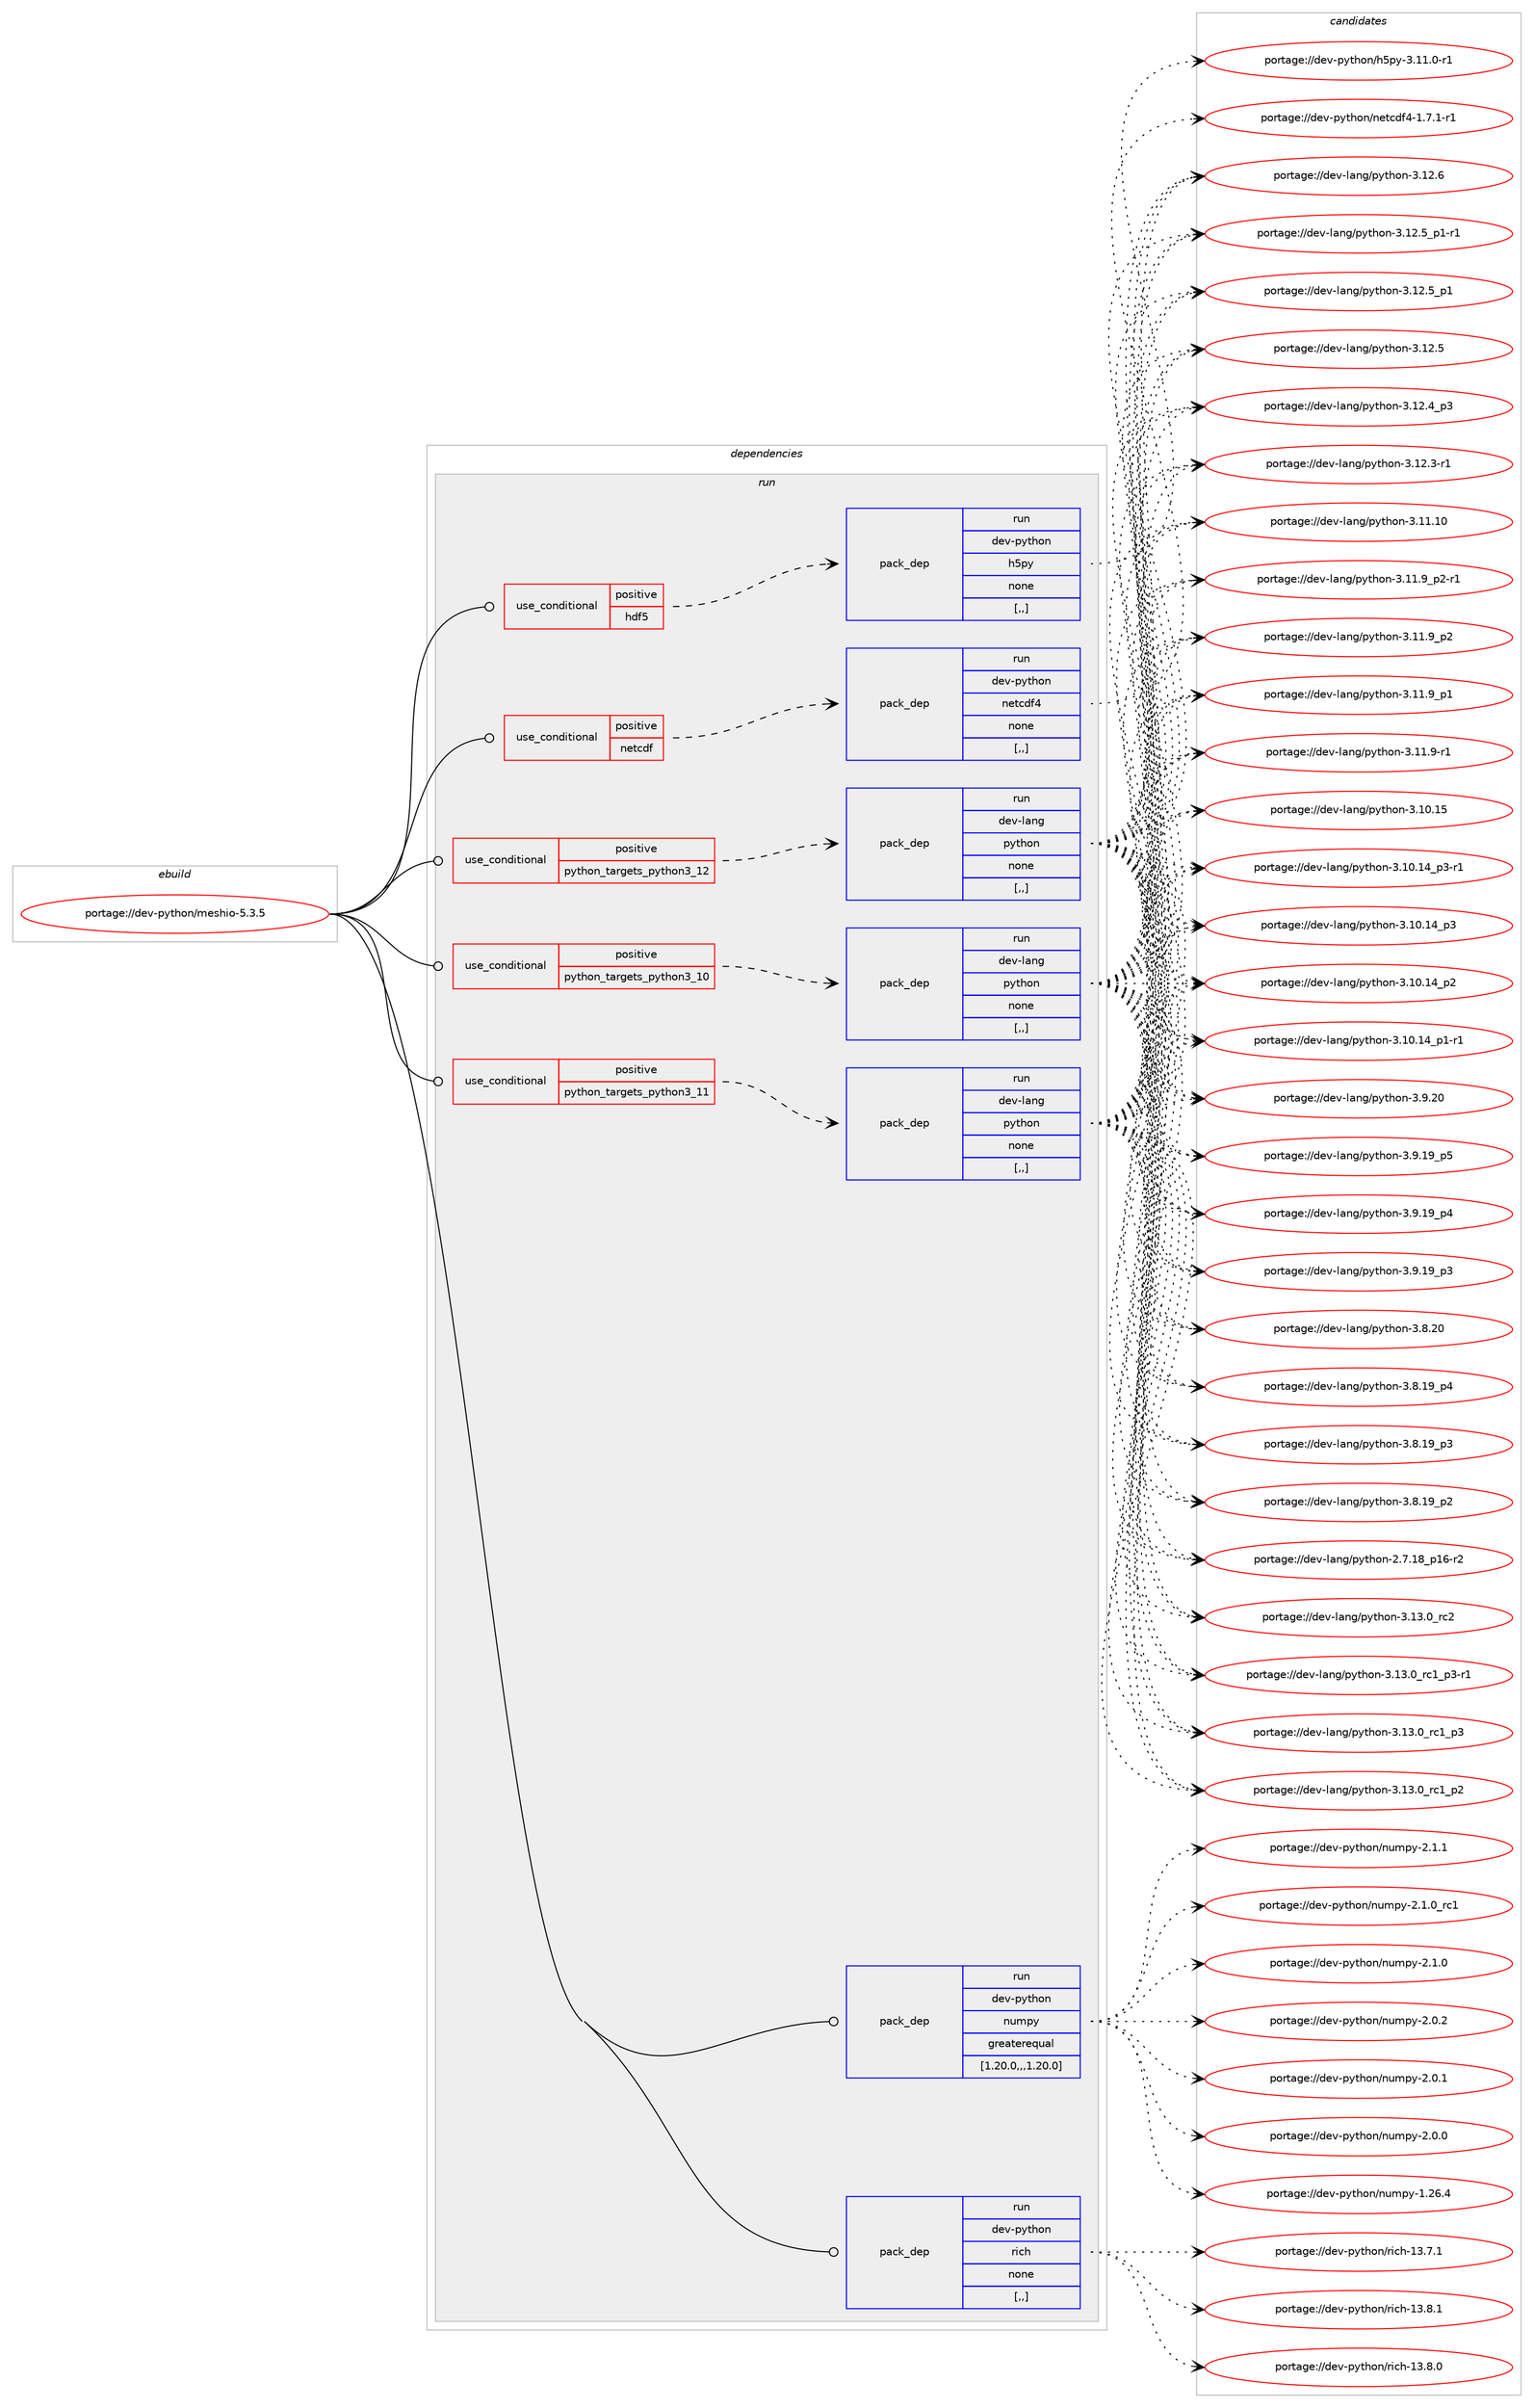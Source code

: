 digraph prolog {

# *************
# Graph options
# *************

newrank=true;
concentrate=true;
compound=true;
graph [rankdir=LR,fontname=Helvetica,fontsize=10,ranksep=1.5];#, ranksep=2.5, nodesep=0.2];
edge  [arrowhead=vee];
node  [fontname=Helvetica,fontsize=10];

# **********
# The ebuild
# **********

subgraph cluster_leftcol {
color=gray;
label=<<i>ebuild</i>>;
id [label="portage://dev-python/meshio-5.3.5", color=red, width=4, href="../dev-python/meshio-5.3.5.svg"];
}

# ****************
# The dependencies
# ****************

subgraph cluster_midcol {
color=gray;
label=<<i>dependencies</i>>;
subgraph cluster_compile {
fillcolor="#eeeeee";
style=filled;
label=<<i>compile</i>>;
}
subgraph cluster_compileandrun {
fillcolor="#eeeeee";
style=filled;
label=<<i>compile and run</i>>;
}
subgraph cluster_run {
fillcolor="#eeeeee";
style=filled;
label=<<i>run</i>>;
subgraph cond165114 {
dependency645552 [label=<<TABLE BORDER="0" CELLBORDER="1" CELLSPACING="0" CELLPADDING="4"><TR><TD ROWSPAN="3" CELLPADDING="10">use_conditional</TD></TR><TR><TD>positive</TD></TR><TR><TD>hdf5</TD></TR></TABLE>>, shape=none, color=red];
subgraph pack475619 {
dependency645553 [label=<<TABLE BORDER="0" CELLBORDER="1" CELLSPACING="0" CELLPADDING="4" WIDTH="220"><TR><TD ROWSPAN="6" CELLPADDING="30">pack_dep</TD></TR><TR><TD WIDTH="110">run</TD></TR><TR><TD>dev-python</TD></TR><TR><TD>h5py</TD></TR><TR><TD>none</TD></TR><TR><TD>[,,]</TD></TR></TABLE>>, shape=none, color=blue];
}
dependency645552:e -> dependency645553:w [weight=20,style="dashed",arrowhead="vee"];
}
id:e -> dependency645552:w [weight=20,style="solid",arrowhead="odot"];
subgraph cond165115 {
dependency645554 [label=<<TABLE BORDER="0" CELLBORDER="1" CELLSPACING="0" CELLPADDING="4"><TR><TD ROWSPAN="3" CELLPADDING="10">use_conditional</TD></TR><TR><TD>positive</TD></TR><TR><TD>netcdf</TD></TR></TABLE>>, shape=none, color=red];
subgraph pack475620 {
dependency645555 [label=<<TABLE BORDER="0" CELLBORDER="1" CELLSPACING="0" CELLPADDING="4" WIDTH="220"><TR><TD ROWSPAN="6" CELLPADDING="30">pack_dep</TD></TR><TR><TD WIDTH="110">run</TD></TR><TR><TD>dev-python</TD></TR><TR><TD>netcdf4</TD></TR><TR><TD>none</TD></TR><TR><TD>[,,]</TD></TR></TABLE>>, shape=none, color=blue];
}
dependency645554:e -> dependency645555:w [weight=20,style="dashed",arrowhead="vee"];
}
id:e -> dependency645554:w [weight=20,style="solid",arrowhead="odot"];
subgraph cond165116 {
dependency645556 [label=<<TABLE BORDER="0" CELLBORDER="1" CELLSPACING="0" CELLPADDING="4"><TR><TD ROWSPAN="3" CELLPADDING="10">use_conditional</TD></TR><TR><TD>positive</TD></TR><TR><TD>python_targets_python3_10</TD></TR></TABLE>>, shape=none, color=red];
subgraph pack475621 {
dependency645557 [label=<<TABLE BORDER="0" CELLBORDER="1" CELLSPACING="0" CELLPADDING="4" WIDTH="220"><TR><TD ROWSPAN="6" CELLPADDING="30">pack_dep</TD></TR><TR><TD WIDTH="110">run</TD></TR><TR><TD>dev-lang</TD></TR><TR><TD>python</TD></TR><TR><TD>none</TD></TR><TR><TD>[,,]</TD></TR></TABLE>>, shape=none, color=blue];
}
dependency645556:e -> dependency645557:w [weight=20,style="dashed",arrowhead="vee"];
}
id:e -> dependency645556:w [weight=20,style="solid",arrowhead="odot"];
subgraph cond165117 {
dependency645558 [label=<<TABLE BORDER="0" CELLBORDER="1" CELLSPACING="0" CELLPADDING="4"><TR><TD ROWSPAN="3" CELLPADDING="10">use_conditional</TD></TR><TR><TD>positive</TD></TR><TR><TD>python_targets_python3_11</TD></TR></TABLE>>, shape=none, color=red];
subgraph pack475622 {
dependency645559 [label=<<TABLE BORDER="0" CELLBORDER="1" CELLSPACING="0" CELLPADDING="4" WIDTH="220"><TR><TD ROWSPAN="6" CELLPADDING="30">pack_dep</TD></TR><TR><TD WIDTH="110">run</TD></TR><TR><TD>dev-lang</TD></TR><TR><TD>python</TD></TR><TR><TD>none</TD></TR><TR><TD>[,,]</TD></TR></TABLE>>, shape=none, color=blue];
}
dependency645558:e -> dependency645559:w [weight=20,style="dashed",arrowhead="vee"];
}
id:e -> dependency645558:w [weight=20,style="solid",arrowhead="odot"];
subgraph cond165118 {
dependency645560 [label=<<TABLE BORDER="0" CELLBORDER="1" CELLSPACING="0" CELLPADDING="4"><TR><TD ROWSPAN="3" CELLPADDING="10">use_conditional</TD></TR><TR><TD>positive</TD></TR><TR><TD>python_targets_python3_12</TD></TR></TABLE>>, shape=none, color=red];
subgraph pack475623 {
dependency645561 [label=<<TABLE BORDER="0" CELLBORDER="1" CELLSPACING="0" CELLPADDING="4" WIDTH="220"><TR><TD ROWSPAN="6" CELLPADDING="30">pack_dep</TD></TR><TR><TD WIDTH="110">run</TD></TR><TR><TD>dev-lang</TD></TR><TR><TD>python</TD></TR><TR><TD>none</TD></TR><TR><TD>[,,]</TD></TR></TABLE>>, shape=none, color=blue];
}
dependency645560:e -> dependency645561:w [weight=20,style="dashed",arrowhead="vee"];
}
id:e -> dependency645560:w [weight=20,style="solid",arrowhead="odot"];
subgraph pack475624 {
dependency645562 [label=<<TABLE BORDER="0" CELLBORDER="1" CELLSPACING="0" CELLPADDING="4" WIDTH="220"><TR><TD ROWSPAN="6" CELLPADDING="30">pack_dep</TD></TR><TR><TD WIDTH="110">run</TD></TR><TR><TD>dev-python</TD></TR><TR><TD>numpy</TD></TR><TR><TD>greaterequal</TD></TR><TR><TD>[1.20.0,,,1.20.0]</TD></TR></TABLE>>, shape=none, color=blue];
}
id:e -> dependency645562:w [weight=20,style="solid",arrowhead="odot"];
subgraph pack475625 {
dependency645563 [label=<<TABLE BORDER="0" CELLBORDER="1" CELLSPACING="0" CELLPADDING="4" WIDTH="220"><TR><TD ROWSPAN="6" CELLPADDING="30">pack_dep</TD></TR><TR><TD WIDTH="110">run</TD></TR><TR><TD>dev-python</TD></TR><TR><TD>rich</TD></TR><TR><TD>none</TD></TR><TR><TD>[,,]</TD></TR></TABLE>>, shape=none, color=blue];
}
id:e -> dependency645563:w [weight=20,style="solid",arrowhead="odot"];
}
}

# **************
# The candidates
# **************

subgraph cluster_choices {
rank=same;
color=gray;
label=<<i>candidates</i>>;

subgraph choice475619 {
color=black;
nodesep=1;
choice100101118451121211161041111104710453112121455146494946484511449 [label="portage://dev-python/h5py-3.11.0-r1", color=red, width=4,href="../dev-python/h5py-3.11.0-r1.svg"];
dependency645553:e -> choice100101118451121211161041111104710453112121455146494946484511449:w [style=dotted,weight="100"];
}
subgraph choice475620 {
color=black;
nodesep=1;
choice100101118451121211161041111104711010111699100102524549465546494511449 [label="portage://dev-python/netcdf4-1.7.1-r1", color=red, width=4,href="../dev-python/netcdf4-1.7.1-r1.svg"];
dependency645555:e -> choice100101118451121211161041111104711010111699100102524549465546494511449:w [style=dotted,weight="100"];
}
subgraph choice475621 {
color=black;
nodesep=1;
choice10010111845108971101034711212111610411111045514649514648951149950 [label="portage://dev-lang/python-3.13.0_rc2", color=red, width=4,href="../dev-lang/python-3.13.0_rc2.svg"];
choice1001011184510897110103471121211161041111104551464951464895114994995112514511449 [label="portage://dev-lang/python-3.13.0_rc1_p3-r1", color=red, width=4,href="../dev-lang/python-3.13.0_rc1_p3-r1.svg"];
choice100101118451089711010347112121116104111110455146495146489511499499511251 [label="portage://dev-lang/python-3.13.0_rc1_p3", color=red, width=4,href="../dev-lang/python-3.13.0_rc1_p3.svg"];
choice100101118451089711010347112121116104111110455146495146489511499499511250 [label="portage://dev-lang/python-3.13.0_rc1_p2", color=red, width=4,href="../dev-lang/python-3.13.0_rc1_p2.svg"];
choice10010111845108971101034711212111610411111045514649504654 [label="portage://dev-lang/python-3.12.6", color=red, width=4,href="../dev-lang/python-3.12.6.svg"];
choice1001011184510897110103471121211161041111104551464950465395112494511449 [label="portage://dev-lang/python-3.12.5_p1-r1", color=red, width=4,href="../dev-lang/python-3.12.5_p1-r1.svg"];
choice100101118451089711010347112121116104111110455146495046539511249 [label="portage://dev-lang/python-3.12.5_p1", color=red, width=4,href="../dev-lang/python-3.12.5_p1.svg"];
choice10010111845108971101034711212111610411111045514649504653 [label="portage://dev-lang/python-3.12.5", color=red, width=4,href="../dev-lang/python-3.12.5.svg"];
choice100101118451089711010347112121116104111110455146495046529511251 [label="portage://dev-lang/python-3.12.4_p3", color=red, width=4,href="../dev-lang/python-3.12.4_p3.svg"];
choice100101118451089711010347112121116104111110455146495046514511449 [label="portage://dev-lang/python-3.12.3-r1", color=red, width=4,href="../dev-lang/python-3.12.3-r1.svg"];
choice1001011184510897110103471121211161041111104551464949464948 [label="portage://dev-lang/python-3.11.10", color=red, width=4,href="../dev-lang/python-3.11.10.svg"];
choice1001011184510897110103471121211161041111104551464949465795112504511449 [label="portage://dev-lang/python-3.11.9_p2-r1", color=red, width=4,href="../dev-lang/python-3.11.9_p2-r1.svg"];
choice100101118451089711010347112121116104111110455146494946579511250 [label="portage://dev-lang/python-3.11.9_p2", color=red, width=4,href="../dev-lang/python-3.11.9_p2.svg"];
choice100101118451089711010347112121116104111110455146494946579511249 [label="portage://dev-lang/python-3.11.9_p1", color=red, width=4,href="../dev-lang/python-3.11.9_p1.svg"];
choice100101118451089711010347112121116104111110455146494946574511449 [label="portage://dev-lang/python-3.11.9-r1", color=red, width=4,href="../dev-lang/python-3.11.9-r1.svg"];
choice1001011184510897110103471121211161041111104551464948464953 [label="portage://dev-lang/python-3.10.15", color=red, width=4,href="../dev-lang/python-3.10.15.svg"];
choice100101118451089711010347112121116104111110455146494846495295112514511449 [label="portage://dev-lang/python-3.10.14_p3-r1", color=red, width=4,href="../dev-lang/python-3.10.14_p3-r1.svg"];
choice10010111845108971101034711212111610411111045514649484649529511251 [label="portage://dev-lang/python-3.10.14_p3", color=red, width=4,href="../dev-lang/python-3.10.14_p3.svg"];
choice10010111845108971101034711212111610411111045514649484649529511250 [label="portage://dev-lang/python-3.10.14_p2", color=red, width=4,href="../dev-lang/python-3.10.14_p2.svg"];
choice100101118451089711010347112121116104111110455146494846495295112494511449 [label="portage://dev-lang/python-3.10.14_p1-r1", color=red, width=4,href="../dev-lang/python-3.10.14_p1-r1.svg"];
choice10010111845108971101034711212111610411111045514657465048 [label="portage://dev-lang/python-3.9.20", color=red, width=4,href="../dev-lang/python-3.9.20.svg"];
choice100101118451089711010347112121116104111110455146574649579511253 [label="portage://dev-lang/python-3.9.19_p5", color=red, width=4,href="../dev-lang/python-3.9.19_p5.svg"];
choice100101118451089711010347112121116104111110455146574649579511252 [label="portage://dev-lang/python-3.9.19_p4", color=red, width=4,href="../dev-lang/python-3.9.19_p4.svg"];
choice100101118451089711010347112121116104111110455146574649579511251 [label="portage://dev-lang/python-3.9.19_p3", color=red, width=4,href="../dev-lang/python-3.9.19_p3.svg"];
choice10010111845108971101034711212111610411111045514656465048 [label="portage://dev-lang/python-3.8.20", color=red, width=4,href="../dev-lang/python-3.8.20.svg"];
choice100101118451089711010347112121116104111110455146564649579511252 [label="portage://dev-lang/python-3.8.19_p4", color=red, width=4,href="../dev-lang/python-3.8.19_p4.svg"];
choice100101118451089711010347112121116104111110455146564649579511251 [label="portage://dev-lang/python-3.8.19_p3", color=red, width=4,href="../dev-lang/python-3.8.19_p3.svg"];
choice100101118451089711010347112121116104111110455146564649579511250 [label="portage://dev-lang/python-3.8.19_p2", color=red, width=4,href="../dev-lang/python-3.8.19_p2.svg"];
choice100101118451089711010347112121116104111110455046554649569511249544511450 [label="portage://dev-lang/python-2.7.18_p16-r2", color=red, width=4,href="../dev-lang/python-2.7.18_p16-r2.svg"];
dependency645557:e -> choice10010111845108971101034711212111610411111045514649514648951149950:w [style=dotted,weight="100"];
dependency645557:e -> choice1001011184510897110103471121211161041111104551464951464895114994995112514511449:w [style=dotted,weight="100"];
dependency645557:e -> choice100101118451089711010347112121116104111110455146495146489511499499511251:w [style=dotted,weight="100"];
dependency645557:e -> choice100101118451089711010347112121116104111110455146495146489511499499511250:w [style=dotted,weight="100"];
dependency645557:e -> choice10010111845108971101034711212111610411111045514649504654:w [style=dotted,weight="100"];
dependency645557:e -> choice1001011184510897110103471121211161041111104551464950465395112494511449:w [style=dotted,weight="100"];
dependency645557:e -> choice100101118451089711010347112121116104111110455146495046539511249:w [style=dotted,weight="100"];
dependency645557:e -> choice10010111845108971101034711212111610411111045514649504653:w [style=dotted,weight="100"];
dependency645557:e -> choice100101118451089711010347112121116104111110455146495046529511251:w [style=dotted,weight="100"];
dependency645557:e -> choice100101118451089711010347112121116104111110455146495046514511449:w [style=dotted,weight="100"];
dependency645557:e -> choice1001011184510897110103471121211161041111104551464949464948:w [style=dotted,weight="100"];
dependency645557:e -> choice1001011184510897110103471121211161041111104551464949465795112504511449:w [style=dotted,weight="100"];
dependency645557:e -> choice100101118451089711010347112121116104111110455146494946579511250:w [style=dotted,weight="100"];
dependency645557:e -> choice100101118451089711010347112121116104111110455146494946579511249:w [style=dotted,weight="100"];
dependency645557:e -> choice100101118451089711010347112121116104111110455146494946574511449:w [style=dotted,weight="100"];
dependency645557:e -> choice1001011184510897110103471121211161041111104551464948464953:w [style=dotted,weight="100"];
dependency645557:e -> choice100101118451089711010347112121116104111110455146494846495295112514511449:w [style=dotted,weight="100"];
dependency645557:e -> choice10010111845108971101034711212111610411111045514649484649529511251:w [style=dotted,weight="100"];
dependency645557:e -> choice10010111845108971101034711212111610411111045514649484649529511250:w [style=dotted,weight="100"];
dependency645557:e -> choice100101118451089711010347112121116104111110455146494846495295112494511449:w [style=dotted,weight="100"];
dependency645557:e -> choice10010111845108971101034711212111610411111045514657465048:w [style=dotted,weight="100"];
dependency645557:e -> choice100101118451089711010347112121116104111110455146574649579511253:w [style=dotted,weight="100"];
dependency645557:e -> choice100101118451089711010347112121116104111110455146574649579511252:w [style=dotted,weight="100"];
dependency645557:e -> choice100101118451089711010347112121116104111110455146574649579511251:w [style=dotted,weight="100"];
dependency645557:e -> choice10010111845108971101034711212111610411111045514656465048:w [style=dotted,weight="100"];
dependency645557:e -> choice100101118451089711010347112121116104111110455146564649579511252:w [style=dotted,weight="100"];
dependency645557:e -> choice100101118451089711010347112121116104111110455146564649579511251:w [style=dotted,weight="100"];
dependency645557:e -> choice100101118451089711010347112121116104111110455146564649579511250:w [style=dotted,weight="100"];
dependency645557:e -> choice100101118451089711010347112121116104111110455046554649569511249544511450:w [style=dotted,weight="100"];
}
subgraph choice475622 {
color=black;
nodesep=1;
choice10010111845108971101034711212111610411111045514649514648951149950 [label="portage://dev-lang/python-3.13.0_rc2", color=red, width=4,href="../dev-lang/python-3.13.0_rc2.svg"];
choice1001011184510897110103471121211161041111104551464951464895114994995112514511449 [label="portage://dev-lang/python-3.13.0_rc1_p3-r1", color=red, width=4,href="../dev-lang/python-3.13.0_rc1_p3-r1.svg"];
choice100101118451089711010347112121116104111110455146495146489511499499511251 [label="portage://dev-lang/python-3.13.0_rc1_p3", color=red, width=4,href="../dev-lang/python-3.13.0_rc1_p3.svg"];
choice100101118451089711010347112121116104111110455146495146489511499499511250 [label="portage://dev-lang/python-3.13.0_rc1_p2", color=red, width=4,href="../dev-lang/python-3.13.0_rc1_p2.svg"];
choice10010111845108971101034711212111610411111045514649504654 [label="portage://dev-lang/python-3.12.6", color=red, width=4,href="../dev-lang/python-3.12.6.svg"];
choice1001011184510897110103471121211161041111104551464950465395112494511449 [label="portage://dev-lang/python-3.12.5_p1-r1", color=red, width=4,href="../dev-lang/python-3.12.5_p1-r1.svg"];
choice100101118451089711010347112121116104111110455146495046539511249 [label="portage://dev-lang/python-3.12.5_p1", color=red, width=4,href="../dev-lang/python-3.12.5_p1.svg"];
choice10010111845108971101034711212111610411111045514649504653 [label="portage://dev-lang/python-3.12.5", color=red, width=4,href="../dev-lang/python-3.12.5.svg"];
choice100101118451089711010347112121116104111110455146495046529511251 [label="portage://dev-lang/python-3.12.4_p3", color=red, width=4,href="../dev-lang/python-3.12.4_p3.svg"];
choice100101118451089711010347112121116104111110455146495046514511449 [label="portage://dev-lang/python-3.12.3-r1", color=red, width=4,href="../dev-lang/python-3.12.3-r1.svg"];
choice1001011184510897110103471121211161041111104551464949464948 [label="portage://dev-lang/python-3.11.10", color=red, width=4,href="../dev-lang/python-3.11.10.svg"];
choice1001011184510897110103471121211161041111104551464949465795112504511449 [label="portage://dev-lang/python-3.11.9_p2-r1", color=red, width=4,href="../dev-lang/python-3.11.9_p2-r1.svg"];
choice100101118451089711010347112121116104111110455146494946579511250 [label="portage://dev-lang/python-3.11.9_p2", color=red, width=4,href="../dev-lang/python-3.11.9_p2.svg"];
choice100101118451089711010347112121116104111110455146494946579511249 [label="portage://dev-lang/python-3.11.9_p1", color=red, width=4,href="../dev-lang/python-3.11.9_p1.svg"];
choice100101118451089711010347112121116104111110455146494946574511449 [label="portage://dev-lang/python-3.11.9-r1", color=red, width=4,href="../dev-lang/python-3.11.9-r1.svg"];
choice1001011184510897110103471121211161041111104551464948464953 [label="portage://dev-lang/python-3.10.15", color=red, width=4,href="../dev-lang/python-3.10.15.svg"];
choice100101118451089711010347112121116104111110455146494846495295112514511449 [label="portage://dev-lang/python-3.10.14_p3-r1", color=red, width=4,href="../dev-lang/python-3.10.14_p3-r1.svg"];
choice10010111845108971101034711212111610411111045514649484649529511251 [label="portage://dev-lang/python-3.10.14_p3", color=red, width=4,href="../dev-lang/python-3.10.14_p3.svg"];
choice10010111845108971101034711212111610411111045514649484649529511250 [label="portage://dev-lang/python-3.10.14_p2", color=red, width=4,href="../dev-lang/python-3.10.14_p2.svg"];
choice100101118451089711010347112121116104111110455146494846495295112494511449 [label="portage://dev-lang/python-3.10.14_p1-r1", color=red, width=4,href="../dev-lang/python-3.10.14_p1-r1.svg"];
choice10010111845108971101034711212111610411111045514657465048 [label="portage://dev-lang/python-3.9.20", color=red, width=4,href="../dev-lang/python-3.9.20.svg"];
choice100101118451089711010347112121116104111110455146574649579511253 [label="portage://dev-lang/python-3.9.19_p5", color=red, width=4,href="../dev-lang/python-3.9.19_p5.svg"];
choice100101118451089711010347112121116104111110455146574649579511252 [label="portage://dev-lang/python-3.9.19_p4", color=red, width=4,href="../dev-lang/python-3.9.19_p4.svg"];
choice100101118451089711010347112121116104111110455146574649579511251 [label="portage://dev-lang/python-3.9.19_p3", color=red, width=4,href="../dev-lang/python-3.9.19_p3.svg"];
choice10010111845108971101034711212111610411111045514656465048 [label="portage://dev-lang/python-3.8.20", color=red, width=4,href="../dev-lang/python-3.8.20.svg"];
choice100101118451089711010347112121116104111110455146564649579511252 [label="portage://dev-lang/python-3.8.19_p4", color=red, width=4,href="../dev-lang/python-3.8.19_p4.svg"];
choice100101118451089711010347112121116104111110455146564649579511251 [label="portage://dev-lang/python-3.8.19_p3", color=red, width=4,href="../dev-lang/python-3.8.19_p3.svg"];
choice100101118451089711010347112121116104111110455146564649579511250 [label="portage://dev-lang/python-3.8.19_p2", color=red, width=4,href="../dev-lang/python-3.8.19_p2.svg"];
choice100101118451089711010347112121116104111110455046554649569511249544511450 [label="portage://dev-lang/python-2.7.18_p16-r2", color=red, width=4,href="../dev-lang/python-2.7.18_p16-r2.svg"];
dependency645559:e -> choice10010111845108971101034711212111610411111045514649514648951149950:w [style=dotted,weight="100"];
dependency645559:e -> choice1001011184510897110103471121211161041111104551464951464895114994995112514511449:w [style=dotted,weight="100"];
dependency645559:e -> choice100101118451089711010347112121116104111110455146495146489511499499511251:w [style=dotted,weight="100"];
dependency645559:e -> choice100101118451089711010347112121116104111110455146495146489511499499511250:w [style=dotted,weight="100"];
dependency645559:e -> choice10010111845108971101034711212111610411111045514649504654:w [style=dotted,weight="100"];
dependency645559:e -> choice1001011184510897110103471121211161041111104551464950465395112494511449:w [style=dotted,weight="100"];
dependency645559:e -> choice100101118451089711010347112121116104111110455146495046539511249:w [style=dotted,weight="100"];
dependency645559:e -> choice10010111845108971101034711212111610411111045514649504653:w [style=dotted,weight="100"];
dependency645559:e -> choice100101118451089711010347112121116104111110455146495046529511251:w [style=dotted,weight="100"];
dependency645559:e -> choice100101118451089711010347112121116104111110455146495046514511449:w [style=dotted,weight="100"];
dependency645559:e -> choice1001011184510897110103471121211161041111104551464949464948:w [style=dotted,weight="100"];
dependency645559:e -> choice1001011184510897110103471121211161041111104551464949465795112504511449:w [style=dotted,weight="100"];
dependency645559:e -> choice100101118451089711010347112121116104111110455146494946579511250:w [style=dotted,weight="100"];
dependency645559:e -> choice100101118451089711010347112121116104111110455146494946579511249:w [style=dotted,weight="100"];
dependency645559:e -> choice100101118451089711010347112121116104111110455146494946574511449:w [style=dotted,weight="100"];
dependency645559:e -> choice1001011184510897110103471121211161041111104551464948464953:w [style=dotted,weight="100"];
dependency645559:e -> choice100101118451089711010347112121116104111110455146494846495295112514511449:w [style=dotted,weight="100"];
dependency645559:e -> choice10010111845108971101034711212111610411111045514649484649529511251:w [style=dotted,weight="100"];
dependency645559:e -> choice10010111845108971101034711212111610411111045514649484649529511250:w [style=dotted,weight="100"];
dependency645559:e -> choice100101118451089711010347112121116104111110455146494846495295112494511449:w [style=dotted,weight="100"];
dependency645559:e -> choice10010111845108971101034711212111610411111045514657465048:w [style=dotted,weight="100"];
dependency645559:e -> choice100101118451089711010347112121116104111110455146574649579511253:w [style=dotted,weight="100"];
dependency645559:e -> choice100101118451089711010347112121116104111110455146574649579511252:w [style=dotted,weight="100"];
dependency645559:e -> choice100101118451089711010347112121116104111110455146574649579511251:w [style=dotted,weight="100"];
dependency645559:e -> choice10010111845108971101034711212111610411111045514656465048:w [style=dotted,weight="100"];
dependency645559:e -> choice100101118451089711010347112121116104111110455146564649579511252:w [style=dotted,weight="100"];
dependency645559:e -> choice100101118451089711010347112121116104111110455146564649579511251:w [style=dotted,weight="100"];
dependency645559:e -> choice100101118451089711010347112121116104111110455146564649579511250:w [style=dotted,weight="100"];
dependency645559:e -> choice100101118451089711010347112121116104111110455046554649569511249544511450:w [style=dotted,weight="100"];
}
subgraph choice475623 {
color=black;
nodesep=1;
choice10010111845108971101034711212111610411111045514649514648951149950 [label="portage://dev-lang/python-3.13.0_rc2", color=red, width=4,href="../dev-lang/python-3.13.0_rc2.svg"];
choice1001011184510897110103471121211161041111104551464951464895114994995112514511449 [label="portage://dev-lang/python-3.13.0_rc1_p3-r1", color=red, width=4,href="../dev-lang/python-3.13.0_rc1_p3-r1.svg"];
choice100101118451089711010347112121116104111110455146495146489511499499511251 [label="portage://dev-lang/python-3.13.0_rc1_p3", color=red, width=4,href="../dev-lang/python-3.13.0_rc1_p3.svg"];
choice100101118451089711010347112121116104111110455146495146489511499499511250 [label="portage://dev-lang/python-3.13.0_rc1_p2", color=red, width=4,href="../dev-lang/python-3.13.0_rc1_p2.svg"];
choice10010111845108971101034711212111610411111045514649504654 [label="portage://dev-lang/python-3.12.6", color=red, width=4,href="../dev-lang/python-3.12.6.svg"];
choice1001011184510897110103471121211161041111104551464950465395112494511449 [label="portage://dev-lang/python-3.12.5_p1-r1", color=red, width=4,href="../dev-lang/python-3.12.5_p1-r1.svg"];
choice100101118451089711010347112121116104111110455146495046539511249 [label="portage://dev-lang/python-3.12.5_p1", color=red, width=4,href="../dev-lang/python-3.12.5_p1.svg"];
choice10010111845108971101034711212111610411111045514649504653 [label="portage://dev-lang/python-3.12.5", color=red, width=4,href="../dev-lang/python-3.12.5.svg"];
choice100101118451089711010347112121116104111110455146495046529511251 [label="portage://dev-lang/python-3.12.4_p3", color=red, width=4,href="../dev-lang/python-3.12.4_p3.svg"];
choice100101118451089711010347112121116104111110455146495046514511449 [label="portage://dev-lang/python-3.12.3-r1", color=red, width=4,href="../dev-lang/python-3.12.3-r1.svg"];
choice1001011184510897110103471121211161041111104551464949464948 [label="portage://dev-lang/python-3.11.10", color=red, width=4,href="../dev-lang/python-3.11.10.svg"];
choice1001011184510897110103471121211161041111104551464949465795112504511449 [label="portage://dev-lang/python-3.11.9_p2-r1", color=red, width=4,href="../dev-lang/python-3.11.9_p2-r1.svg"];
choice100101118451089711010347112121116104111110455146494946579511250 [label="portage://dev-lang/python-3.11.9_p2", color=red, width=4,href="../dev-lang/python-3.11.9_p2.svg"];
choice100101118451089711010347112121116104111110455146494946579511249 [label="portage://dev-lang/python-3.11.9_p1", color=red, width=4,href="../dev-lang/python-3.11.9_p1.svg"];
choice100101118451089711010347112121116104111110455146494946574511449 [label="portage://dev-lang/python-3.11.9-r1", color=red, width=4,href="../dev-lang/python-3.11.9-r1.svg"];
choice1001011184510897110103471121211161041111104551464948464953 [label="portage://dev-lang/python-3.10.15", color=red, width=4,href="../dev-lang/python-3.10.15.svg"];
choice100101118451089711010347112121116104111110455146494846495295112514511449 [label="portage://dev-lang/python-3.10.14_p3-r1", color=red, width=4,href="../dev-lang/python-3.10.14_p3-r1.svg"];
choice10010111845108971101034711212111610411111045514649484649529511251 [label="portage://dev-lang/python-3.10.14_p3", color=red, width=4,href="../dev-lang/python-3.10.14_p3.svg"];
choice10010111845108971101034711212111610411111045514649484649529511250 [label="portage://dev-lang/python-3.10.14_p2", color=red, width=4,href="../dev-lang/python-3.10.14_p2.svg"];
choice100101118451089711010347112121116104111110455146494846495295112494511449 [label="portage://dev-lang/python-3.10.14_p1-r1", color=red, width=4,href="../dev-lang/python-3.10.14_p1-r1.svg"];
choice10010111845108971101034711212111610411111045514657465048 [label="portage://dev-lang/python-3.9.20", color=red, width=4,href="../dev-lang/python-3.9.20.svg"];
choice100101118451089711010347112121116104111110455146574649579511253 [label="portage://dev-lang/python-3.9.19_p5", color=red, width=4,href="../dev-lang/python-3.9.19_p5.svg"];
choice100101118451089711010347112121116104111110455146574649579511252 [label="portage://dev-lang/python-3.9.19_p4", color=red, width=4,href="../dev-lang/python-3.9.19_p4.svg"];
choice100101118451089711010347112121116104111110455146574649579511251 [label="portage://dev-lang/python-3.9.19_p3", color=red, width=4,href="../dev-lang/python-3.9.19_p3.svg"];
choice10010111845108971101034711212111610411111045514656465048 [label="portage://dev-lang/python-3.8.20", color=red, width=4,href="../dev-lang/python-3.8.20.svg"];
choice100101118451089711010347112121116104111110455146564649579511252 [label="portage://dev-lang/python-3.8.19_p4", color=red, width=4,href="../dev-lang/python-3.8.19_p4.svg"];
choice100101118451089711010347112121116104111110455146564649579511251 [label="portage://dev-lang/python-3.8.19_p3", color=red, width=4,href="../dev-lang/python-3.8.19_p3.svg"];
choice100101118451089711010347112121116104111110455146564649579511250 [label="portage://dev-lang/python-3.8.19_p2", color=red, width=4,href="../dev-lang/python-3.8.19_p2.svg"];
choice100101118451089711010347112121116104111110455046554649569511249544511450 [label="portage://dev-lang/python-2.7.18_p16-r2", color=red, width=4,href="../dev-lang/python-2.7.18_p16-r2.svg"];
dependency645561:e -> choice10010111845108971101034711212111610411111045514649514648951149950:w [style=dotted,weight="100"];
dependency645561:e -> choice1001011184510897110103471121211161041111104551464951464895114994995112514511449:w [style=dotted,weight="100"];
dependency645561:e -> choice100101118451089711010347112121116104111110455146495146489511499499511251:w [style=dotted,weight="100"];
dependency645561:e -> choice100101118451089711010347112121116104111110455146495146489511499499511250:w [style=dotted,weight="100"];
dependency645561:e -> choice10010111845108971101034711212111610411111045514649504654:w [style=dotted,weight="100"];
dependency645561:e -> choice1001011184510897110103471121211161041111104551464950465395112494511449:w [style=dotted,weight="100"];
dependency645561:e -> choice100101118451089711010347112121116104111110455146495046539511249:w [style=dotted,weight="100"];
dependency645561:e -> choice10010111845108971101034711212111610411111045514649504653:w [style=dotted,weight="100"];
dependency645561:e -> choice100101118451089711010347112121116104111110455146495046529511251:w [style=dotted,weight="100"];
dependency645561:e -> choice100101118451089711010347112121116104111110455146495046514511449:w [style=dotted,weight="100"];
dependency645561:e -> choice1001011184510897110103471121211161041111104551464949464948:w [style=dotted,weight="100"];
dependency645561:e -> choice1001011184510897110103471121211161041111104551464949465795112504511449:w [style=dotted,weight="100"];
dependency645561:e -> choice100101118451089711010347112121116104111110455146494946579511250:w [style=dotted,weight="100"];
dependency645561:e -> choice100101118451089711010347112121116104111110455146494946579511249:w [style=dotted,weight="100"];
dependency645561:e -> choice100101118451089711010347112121116104111110455146494946574511449:w [style=dotted,weight="100"];
dependency645561:e -> choice1001011184510897110103471121211161041111104551464948464953:w [style=dotted,weight="100"];
dependency645561:e -> choice100101118451089711010347112121116104111110455146494846495295112514511449:w [style=dotted,weight="100"];
dependency645561:e -> choice10010111845108971101034711212111610411111045514649484649529511251:w [style=dotted,weight="100"];
dependency645561:e -> choice10010111845108971101034711212111610411111045514649484649529511250:w [style=dotted,weight="100"];
dependency645561:e -> choice100101118451089711010347112121116104111110455146494846495295112494511449:w [style=dotted,weight="100"];
dependency645561:e -> choice10010111845108971101034711212111610411111045514657465048:w [style=dotted,weight="100"];
dependency645561:e -> choice100101118451089711010347112121116104111110455146574649579511253:w [style=dotted,weight="100"];
dependency645561:e -> choice100101118451089711010347112121116104111110455146574649579511252:w [style=dotted,weight="100"];
dependency645561:e -> choice100101118451089711010347112121116104111110455146574649579511251:w [style=dotted,weight="100"];
dependency645561:e -> choice10010111845108971101034711212111610411111045514656465048:w [style=dotted,weight="100"];
dependency645561:e -> choice100101118451089711010347112121116104111110455146564649579511252:w [style=dotted,weight="100"];
dependency645561:e -> choice100101118451089711010347112121116104111110455146564649579511251:w [style=dotted,weight="100"];
dependency645561:e -> choice100101118451089711010347112121116104111110455146564649579511250:w [style=dotted,weight="100"];
dependency645561:e -> choice100101118451089711010347112121116104111110455046554649569511249544511450:w [style=dotted,weight="100"];
}
subgraph choice475624 {
color=black;
nodesep=1;
choice1001011184511212111610411111047110117109112121455046494649 [label="portage://dev-python/numpy-2.1.1", color=red, width=4,href="../dev-python/numpy-2.1.1.svg"];
choice1001011184511212111610411111047110117109112121455046494648951149949 [label="portage://dev-python/numpy-2.1.0_rc1", color=red, width=4,href="../dev-python/numpy-2.1.0_rc1.svg"];
choice1001011184511212111610411111047110117109112121455046494648 [label="portage://dev-python/numpy-2.1.0", color=red, width=4,href="../dev-python/numpy-2.1.0.svg"];
choice1001011184511212111610411111047110117109112121455046484650 [label="portage://dev-python/numpy-2.0.2", color=red, width=4,href="../dev-python/numpy-2.0.2.svg"];
choice1001011184511212111610411111047110117109112121455046484649 [label="portage://dev-python/numpy-2.0.1", color=red, width=4,href="../dev-python/numpy-2.0.1.svg"];
choice1001011184511212111610411111047110117109112121455046484648 [label="portage://dev-python/numpy-2.0.0", color=red, width=4,href="../dev-python/numpy-2.0.0.svg"];
choice100101118451121211161041111104711011710911212145494650544652 [label="portage://dev-python/numpy-1.26.4", color=red, width=4,href="../dev-python/numpy-1.26.4.svg"];
dependency645562:e -> choice1001011184511212111610411111047110117109112121455046494649:w [style=dotted,weight="100"];
dependency645562:e -> choice1001011184511212111610411111047110117109112121455046494648951149949:w [style=dotted,weight="100"];
dependency645562:e -> choice1001011184511212111610411111047110117109112121455046494648:w [style=dotted,weight="100"];
dependency645562:e -> choice1001011184511212111610411111047110117109112121455046484650:w [style=dotted,weight="100"];
dependency645562:e -> choice1001011184511212111610411111047110117109112121455046484649:w [style=dotted,weight="100"];
dependency645562:e -> choice1001011184511212111610411111047110117109112121455046484648:w [style=dotted,weight="100"];
dependency645562:e -> choice100101118451121211161041111104711011710911212145494650544652:w [style=dotted,weight="100"];
}
subgraph choice475625 {
color=black;
nodesep=1;
choice10010111845112121116104111110471141059910445495146564649 [label="portage://dev-python/rich-13.8.1", color=red, width=4,href="../dev-python/rich-13.8.1.svg"];
choice10010111845112121116104111110471141059910445495146564648 [label="portage://dev-python/rich-13.8.0", color=red, width=4,href="../dev-python/rich-13.8.0.svg"];
choice10010111845112121116104111110471141059910445495146554649 [label="portage://dev-python/rich-13.7.1", color=red, width=4,href="../dev-python/rich-13.7.1.svg"];
dependency645563:e -> choice10010111845112121116104111110471141059910445495146564649:w [style=dotted,weight="100"];
dependency645563:e -> choice10010111845112121116104111110471141059910445495146564648:w [style=dotted,weight="100"];
dependency645563:e -> choice10010111845112121116104111110471141059910445495146554649:w [style=dotted,weight="100"];
}
}

}
